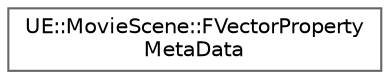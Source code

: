 digraph "Graphical Class Hierarchy"
{
 // INTERACTIVE_SVG=YES
 // LATEX_PDF_SIZE
  bgcolor="transparent";
  edge [fontname=Helvetica,fontsize=10,labelfontname=Helvetica,labelfontsize=10];
  node [fontname=Helvetica,fontsize=10,shape=box,height=0.2,width=0.4];
  rankdir="LR";
  Node0 [id="Node000000",label="UE::MovieScene::FVectorProperty\lMetaData",height=0.2,width=0.4,color="grey40", fillcolor="white", style="filled",URL="$d4/da0/structUE_1_1MovieScene_1_1FVectorPropertyMetaData.html",tooltip=" "];
}
